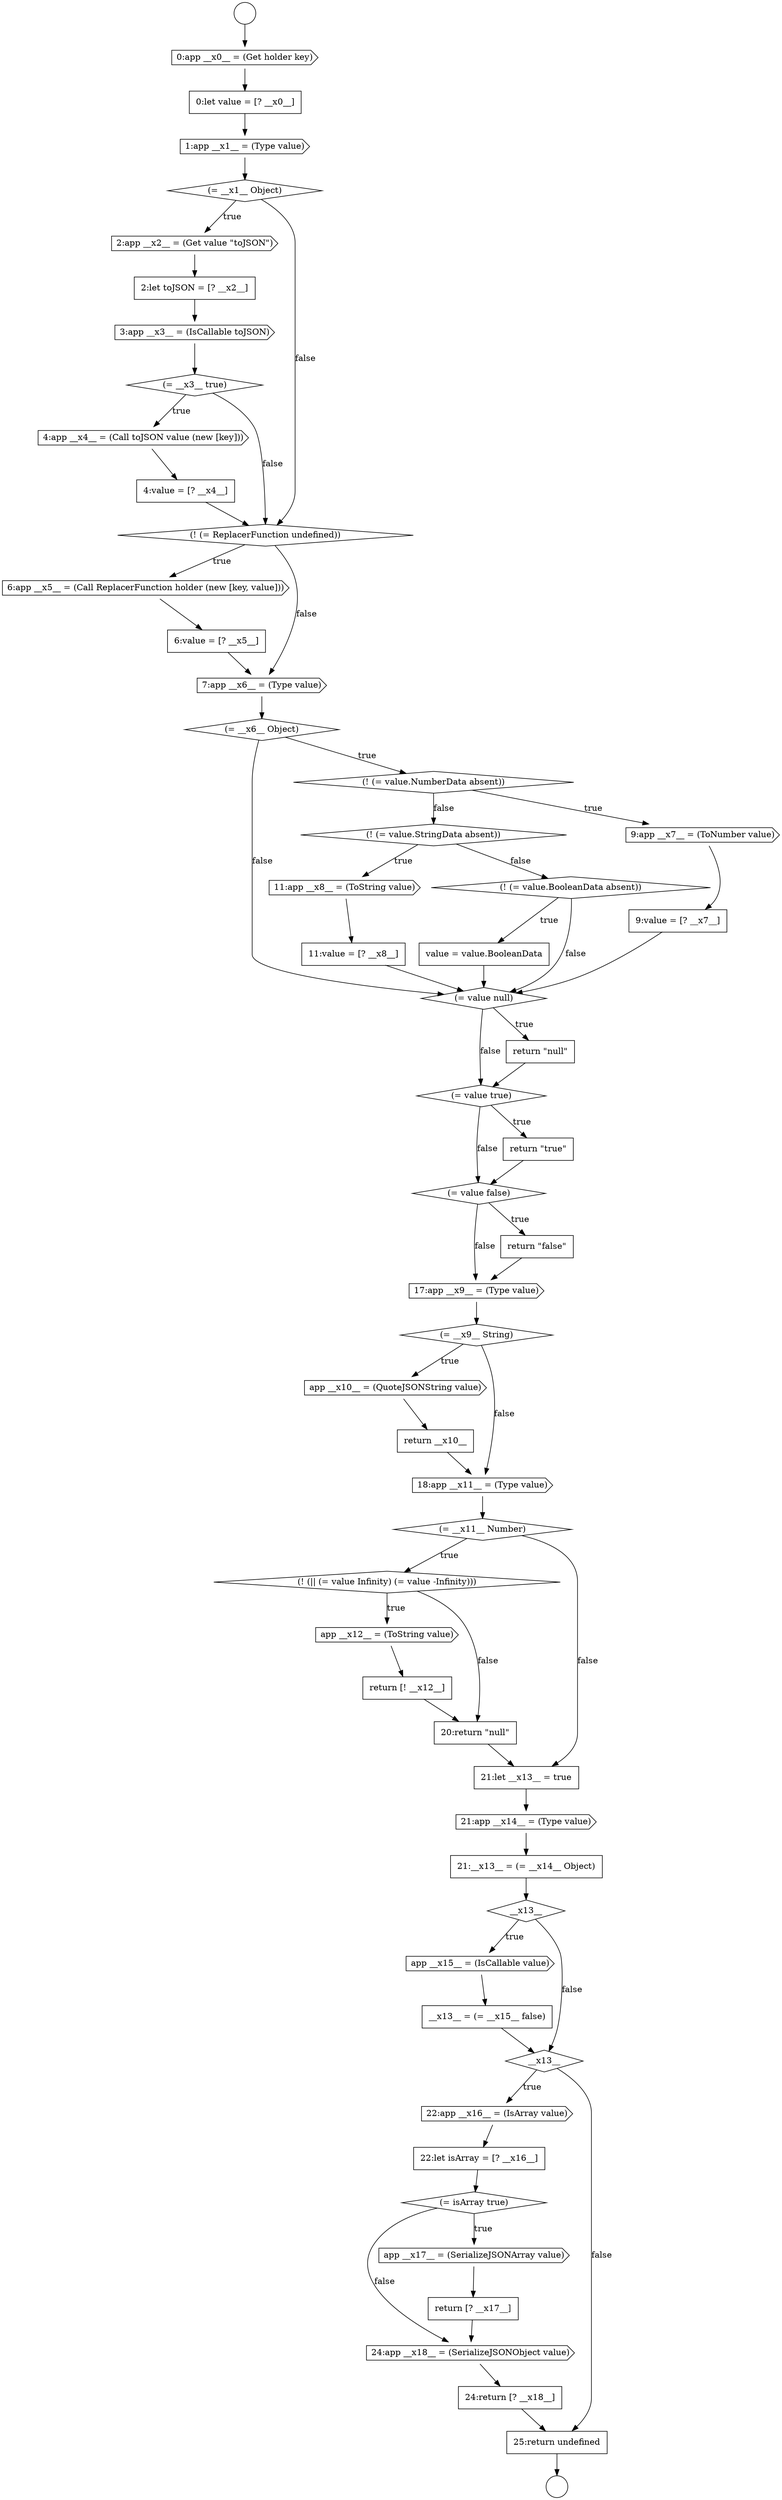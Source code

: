 digraph {
  node0 [shape=circle label=" " color="black" fillcolor="white" style=filled]
  node5 [shape=diamond, label=<<font color="black">(= __x1__ Object)</font>> color="black" fillcolor="white" style=filled]
  node10 [shape=cds, label=<<font color="black">4:app __x4__ = (Call toJSON value (new [key]))</font>> color="black" fillcolor="white" style=filled]
  node1 [shape=circle label=" " color="black" fillcolor="white" style=filled]
  node6 [shape=cds, label=<<font color="black">2:app __x2__ = (Get value &quot;toJSON&quot;)</font>> color="black" fillcolor="white" style=filled]
  node2 [shape=cds, label=<<font color="black">0:app __x0__ = (Get holder key)</font>> color="black" fillcolor="white" style=filled]
  node8 [shape=cds, label=<<font color="black">3:app __x3__ = (IsCallable toJSON)</font>> color="black" fillcolor="white" style=filled]
  node4 [shape=cds, label=<<font color="black">1:app __x1__ = (Type value)</font>> color="black" fillcolor="white" style=filled]
  node42 [shape=cds, label=<<font color="black">21:app __x14__ = (Type value)</font>> color="black" fillcolor="white" style=filled]
  node24 [shape=none, margin=0, label=<<font color="black">
    <table border="0" cellborder="1" cellspacing="0" cellpadding="10">
      <tr><td align="left">value = value.BooleanData</td></tr>
    </table>
  </font>> color="black" fillcolor="white" style=filled]
  node37 [shape=diamond, label=<<font color="black">(! (|| (= value Infinity) (= value -Infinity)))</font>> color="black" fillcolor="white" style=filled]
  node25 [shape=diamond, label=<<font color="black">(= value null)</font>> color="black" fillcolor="white" style=filled]
  node52 [shape=none, margin=0, label=<<font color="black">
    <table border="0" cellborder="1" cellspacing="0" cellpadding="10">
      <tr><td align="left">return [? __x17__]</td></tr>
    </table>
  </font>> color="black" fillcolor="white" style=filled]
  node14 [shape=none, margin=0, label=<<font color="black">
    <table border="0" cellborder="1" cellspacing="0" cellpadding="10">
      <tr><td align="left">6:value = [? __x5__]</td></tr>
    </table>
  </font>> color="black" fillcolor="white" style=filled]
  node20 [shape=diamond, label=<<font color="black">(! (= value.StringData absent))</font>> color="black" fillcolor="white" style=filled]
  node46 [shape=none, margin=0, label=<<font color="black">
    <table border="0" cellborder="1" cellspacing="0" cellpadding="10">
      <tr><td align="left">__x13__ = (= __x15__ false)</td></tr>
    </table>
  </font>> color="black" fillcolor="white" style=filled]
  node29 [shape=diamond, label=<<font color="black">(= value false)</font>> color="black" fillcolor="white" style=filled]
  node21 [shape=cds, label=<<font color="black">11:app __x8__ = (ToString value)</font>> color="black" fillcolor="white" style=filled]
  node33 [shape=cds, label=<<font color="black">app __x10__ = (QuoteJSONString value)</font>> color="black" fillcolor="white" style=filled]
  node28 [shape=none, margin=0, label=<<font color="black">
    <table border="0" cellborder="1" cellspacing="0" cellpadding="10">
      <tr><td align="left">return &quot;true&quot;</td></tr>
    </table>
  </font>> color="black" fillcolor="white" style=filled]
  node38 [shape=cds, label=<<font color="black">app __x12__ = (ToString value)</font>> color="black" fillcolor="white" style=filled]
  node9 [shape=diamond, label=<<font color="black">(= __x3__ true)</font>> color="black" fillcolor="white" style=filled]
  node53 [shape=cds, label=<<font color="black">24:app __x18__ = (SerializeJSONObject value)</font>> color="black" fillcolor="white" style=filled]
  node13 [shape=cds, label=<<font color="black">6:app __x5__ = (Call ReplacerFunction holder (new [key, value]))</font>> color="black" fillcolor="white" style=filled]
  node41 [shape=none, margin=0, label=<<font color="black">
    <table border="0" cellborder="1" cellspacing="0" cellpadding="10">
      <tr><td align="left">21:let __x13__ = true</td></tr>
    </table>
  </font>> color="black" fillcolor="white" style=filled]
  node45 [shape=cds, label=<<font color="black">app __x15__ = (IsCallable value)</font>> color="black" fillcolor="white" style=filled]
  node17 [shape=diamond, label=<<font color="black">(! (= value.NumberData absent))</font>> color="black" fillcolor="white" style=filled]
  node32 [shape=diamond, label=<<font color="black">(= __x9__ String)</font>> color="black" fillcolor="white" style=filled]
  node34 [shape=none, margin=0, label=<<font color="black">
    <table border="0" cellborder="1" cellspacing="0" cellpadding="10">
      <tr><td align="left">return __x10__</td></tr>
    </table>
  </font>> color="black" fillcolor="white" style=filled]
  node22 [shape=none, margin=0, label=<<font color="black">
    <table border="0" cellborder="1" cellspacing="0" cellpadding="10">
      <tr><td align="left">11:value = [? __x8__]</td></tr>
    </table>
  </font>> color="black" fillcolor="white" style=filled]
  node44 [shape=diamond, label=<<font color="black">__x13__</font>> color="black" fillcolor="white" style=filled]
  node27 [shape=diamond, label=<<font color="black">(= value true)</font>> color="black" fillcolor="white" style=filled]
  node12 [shape=diamond, label=<<font color="black">(! (= ReplacerFunction undefined))</font>> color="black" fillcolor="white" style=filled]
  node54 [shape=none, margin=0, label=<<font color="black">
    <table border="0" cellborder="1" cellspacing="0" cellpadding="10">
      <tr><td align="left">24:return [? __x18__]</td></tr>
    </table>
  </font>> color="black" fillcolor="white" style=filled]
  node49 [shape=none, margin=0, label=<<font color="black">
    <table border="0" cellborder="1" cellspacing="0" cellpadding="10">
      <tr><td align="left">22:let isArray = [? __x16__]</td></tr>
    </table>
  </font>> color="black" fillcolor="white" style=filled]
  node7 [shape=none, margin=0, label=<<font color="black">
    <table border="0" cellborder="1" cellspacing="0" cellpadding="10">
      <tr><td align="left">2:let toJSON = [? __x2__]</td></tr>
    </table>
  </font>> color="black" fillcolor="white" style=filled]
  node39 [shape=none, margin=0, label=<<font color="black">
    <table border="0" cellborder="1" cellspacing="0" cellpadding="10">
      <tr><td align="left">return [! __x12__]</td></tr>
    </table>
  </font>> color="black" fillcolor="white" style=filled]
  node3 [shape=none, margin=0, label=<<font color="black">
    <table border="0" cellborder="1" cellspacing="0" cellpadding="10">
      <tr><td align="left">0:let value = [? __x0__]</td></tr>
    </table>
  </font>> color="black" fillcolor="white" style=filled]
  node35 [shape=cds, label=<<font color="black">18:app __x11__ = (Type value)</font>> color="black" fillcolor="white" style=filled]
  node48 [shape=cds, label=<<font color="black">22:app __x16__ = (IsArray value)</font>> color="black" fillcolor="white" style=filled]
  node18 [shape=cds, label=<<font color="black">9:app __x7__ = (ToNumber value)</font>> color="black" fillcolor="white" style=filled]
  node50 [shape=diamond, label=<<font color="black">(= isArray true)</font>> color="black" fillcolor="white" style=filled]
  node16 [shape=diamond, label=<<font color="black">(= __x6__ Object)</font>> color="black" fillcolor="white" style=filled]
  node31 [shape=cds, label=<<font color="black">17:app __x9__ = (Type value)</font>> color="black" fillcolor="white" style=filled]
  node11 [shape=none, margin=0, label=<<font color="black">
    <table border="0" cellborder="1" cellspacing="0" cellpadding="10">
      <tr><td align="left">4:value = [? __x4__]</td></tr>
    </table>
  </font>> color="black" fillcolor="white" style=filled]
  node43 [shape=none, margin=0, label=<<font color="black">
    <table border="0" cellborder="1" cellspacing="0" cellpadding="10">
      <tr><td align="left">21:__x13__ = (= __x14__ Object)</td></tr>
    </table>
  </font>> color="black" fillcolor="white" style=filled]
  node40 [shape=none, margin=0, label=<<font color="black">
    <table border="0" cellborder="1" cellspacing="0" cellpadding="10">
      <tr><td align="left">20:return &quot;null&quot;</td></tr>
    </table>
  </font>> color="black" fillcolor="white" style=filled]
  node26 [shape=none, margin=0, label=<<font color="black">
    <table border="0" cellborder="1" cellspacing="0" cellpadding="10">
      <tr><td align="left">return &quot;null&quot;</td></tr>
    </table>
  </font>> color="black" fillcolor="white" style=filled]
  node55 [shape=none, margin=0, label=<<font color="black">
    <table border="0" cellborder="1" cellspacing="0" cellpadding="10">
      <tr><td align="left">25:return undefined</td></tr>
    </table>
  </font>> color="black" fillcolor="white" style=filled]
  node23 [shape=diamond, label=<<font color="black">(! (= value.BooleanData absent))</font>> color="black" fillcolor="white" style=filled]
  node36 [shape=diamond, label=<<font color="black">(= __x11__ Number)</font>> color="black" fillcolor="white" style=filled]
  node30 [shape=none, margin=0, label=<<font color="black">
    <table border="0" cellborder="1" cellspacing="0" cellpadding="10">
      <tr><td align="left">return &quot;false&quot;</td></tr>
    </table>
  </font>> color="black" fillcolor="white" style=filled]
  node51 [shape=cds, label=<<font color="black">app __x17__ = (SerializeJSONArray value)</font>> color="black" fillcolor="white" style=filled]
  node19 [shape=none, margin=0, label=<<font color="black">
    <table border="0" cellborder="1" cellspacing="0" cellpadding="10">
      <tr><td align="left">9:value = [? __x7__]</td></tr>
    </table>
  </font>> color="black" fillcolor="white" style=filled]
  node47 [shape=diamond, label=<<font color="black">__x13__</font>> color="black" fillcolor="white" style=filled]
  node15 [shape=cds, label=<<font color="black">7:app __x6__ = (Type value)</font>> color="black" fillcolor="white" style=filled]
  node28 -> node29 [ color="black"]
  node9 -> node10 [label=<<font color="black">true</font>> color="black"]
  node9 -> node12 [label=<<font color="black">false</font>> color="black"]
  node20 -> node21 [label=<<font color="black">true</font>> color="black"]
  node20 -> node23 [label=<<font color="black">false</font>> color="black"]
  node16 -> node17 [label=<<font color="black">true</font>> color="black"]
  node16 -> node25 [label=<<font color="black">false</font>> color="black"]
  node10 -> node11 [ color="black"]
  node4 -> node5 [ color="black"]
  node51 -> node52 [ color="black"]
  node24 -> node25 [ color="black"]
  node50 -> node51 [label=<<font color="black">true</font>> color="black"]
  node50 -> node53 [label=<<font color="black">false</font>> color="black"]
  node23 -> node24 [label=<<font color="black">true</font>> color="black"]
  node23 -> node25 [label=<<font color="black">false</font>> color="black"]
  node46 -> node47 [ color="black"]
  node48 -> node49 [ color="black"]
  node53 -> node54 [ color="black"]
  node3 -> node4 [ color="black"]
  node39 -> node40 [ color="black"]
  node7 -> node8 [ color="black"]
  node54 -> node55 [ color="black"]
  node18 -> node19 [ color="black"]
  node42 -> node43 [ color="black"]
  node34 -> node35 [ color="black"]
  node19 -> node25 [ color="black"]
  node55 -> node1 [ color="black"]
  node2 -> node3 [ color="black"]
  node15 -> node16 [ color="black"]
  node11 -> node12 [ color="black"]
  node25 -> node26 [label=<<font color="black">true</font>> color="black"]
  node25 -> node27 [label=<<font color="black">false</font>> color="black"]
  node36 -> node37 [label=<<font color="black">true</font>> color="black"]
  node36 -> node41 [label=<<font color="black">false</font>> color="black"]
  node47 -> node48 [label=<<font color="black">true</font>> color="black"]
  node47 -> node55 [label=<<font color="black">false</font>> color="black"]
  node13 -> node14 [ color="black"]
  node35 -> node36 [ color="black"]
  node45 -> node46 [ color="black"]
  node0 -> node2 [ color="black"]
  node5 -> node6 [label=<<font color="black">true</font>> color="black"]
  node5 -> node12 [label=<<font color="black">false</font>> color="black"]
  node52 -> node53 [ color="black"]
  node6 -> node7 [ color="black"]
  node43 -> node44 [ color="black"]
  node12 -> node13 [label=<<font color="black">true</font>> color="black"]
  node12 -> node15 [label=<<font color="black">false</font>> color="black"]
  node14 -> node15 [ color="black"]
  node31 -> node32 [ color="black"]
  node40 -> node41 [ color="black"]
  node30 -> node31 [ color="black"]
  node17 -> node18 [label=<<font color="black">true</font>> color="black"]
  node17 -> node20 [label=<<font color="black">false</font>> color="black"]
  node37 -> node38 [label=<<font color="black">true</font>> color="black"]
  node37 -> node40 [label=<<font color="black">false</font>> color="black"]
  node26 -> node27 [ color="black"]
  node27 -> node28 [label=<<font color="black">true</font>> color="black"]
  node27 -> node29 [label=<<font color="black">false</font>> color="black"]
  node8 -> node9 [ color="black"]
  node21 -> node22 [ color="black"]
  node22 -> node25 [ color="black"]
  node49 -> node50 [ color="black"]
  node29 -> node30 [label=<<font color="black">true</font>> color="black"]
  node29 -> node31 [label=<<font color="black">false</font>> color="black"]
  node44 -> node45 [label=<<font color="black">true</font>> color="black"]
  node44 -> node47 [label=<<font color="black">false</font>> color="black"]
  node38 -> node39 [ color="black"]
  node32 -> node33 [label=<<font color="black">true</font>> color="black"]
  node32 -> node35 [label=<<font color="black">false</font>> color="black"]
  node33 -> node34 [ color="black"]
  node41 -> node42 [ color="black"]
}
